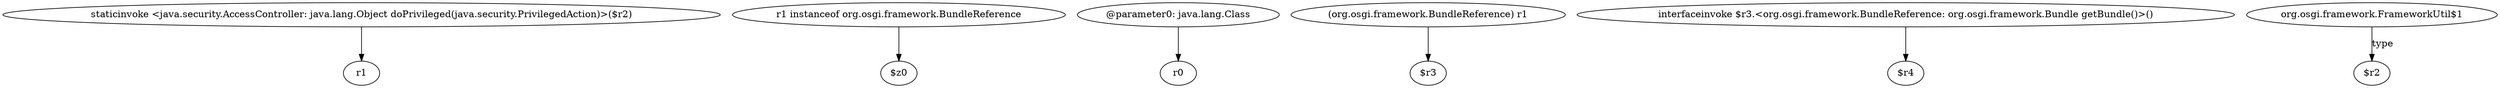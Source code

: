 digraph g {
0[label="staticinvoke <java.security.AccessController: java.lang.Object doPrivileged(java.security.PrivilegedAction)>($r2)"]
1[label="r1"]
0->1[label=""]
2[label="r1 instanceof org.osgi.framework.BundleReference"]
3[label="$z0"]
2->3[label=""]
4[label="@parameter0: java.lang.Class"]
5[label="r0"]
4->5[label=""]
6[label="(org.osgi.framework.BundleReference) r1"]
7[label="$r3"]
6->7[label=""]
8[label="interfaceinvoke $r3.<org.osgi.framework.BundleReference: org.osgi.framework.Bundle getBundle()>()"]
9[label="$r4"]
8->9[label=""]
10[label="org.osgi.framework.FrameworkUtil$1"]
11[label="$r2"]
10->11[label="type"]
}
